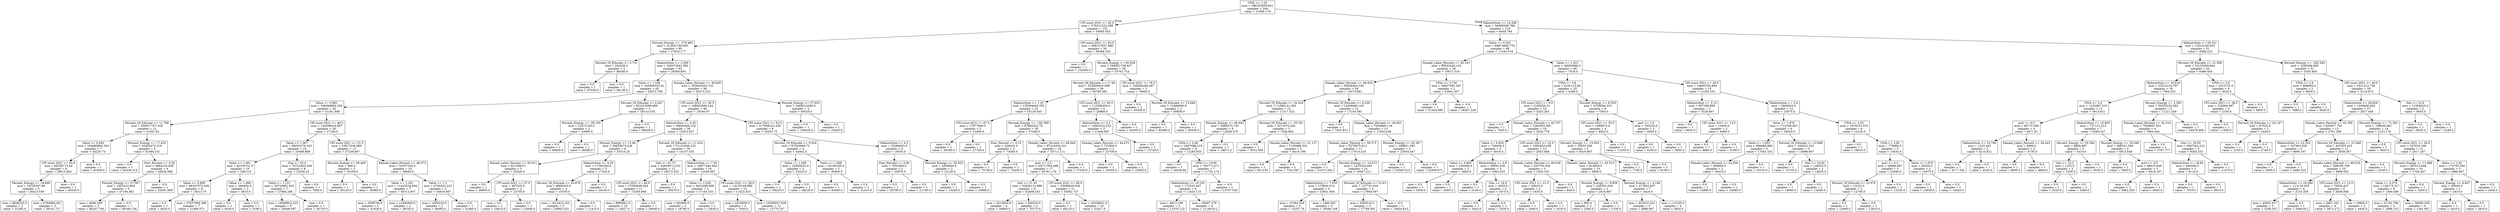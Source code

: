 digraph Tree {
node [shape=box] ;
0 [label="CPIA <= 1.25\nmse = 496353936.841\nsamples = 244\nvalue = 21890.179"] ;
1 [label="CPI score 2021 <= 62.5\nmse = 579221523.289\nsamples = 125\nvalue = 34685.455"] ;
0 -> 1 [labeldistance=2.5, labelangle=45, headlabel="True"] ;
2 [label="Percent_Energy <= -279.483\nmse = 412031780.665\nsamples = 95\nvalue = 27833.177"] ;
1 -> 2 ;
3 [label="Percent_Of_Educate <= 5.721\nmse = 202500.0\nsamples = 2\nvalue = 86580.0"] ;
2 -> 3 ;
4 [label="mse = 0.0\nsamples = 1\nvalue = 87030.0"] ;
3 -> 4 ;
5 [label="mse = 0.0\nsamples = 1\nvalue = 86130.0"] ;
3 -> 5 ;
6 [label="Malnutrition <= 3.296\nmse = 345073091.962\nsamples = 93\nvalue = 26569.805"] ;
2 -> 6 ;
7 [label="Value <= 1.168\nmse = 255065553.81\nsamples = 45\nvalue = 33072.708"] ;
6 -> 7 ;
8 [label="Value <= 0.982\nmse = 195066892.258\nsamples = 42\nvalue = 31281.949"] ;
7 -> 8 ;
9 [label="Percent_Of_Educate <= 11.786\nmse = 200517767.416\nsamples = 12\nvalue = 41501.82"] ;
8 -> 9 ;
10 [label="Value <= 0.945\nmse = 184080802.363\nsamples = 7\nvalue = 34220.74"] ;
9 -> 10 ;
11 [label="CPI score 2021 <= 50.0\nmse = 66326715.64\nsamples = 6\nvalue = 29615.864"] ;
10 -> 11 ;
12 [label="Percent_Energy <= 18.848\nmse = 18120287.86\nsamples = 5\nvalue = 26415.036"] ;
11 -> 12 ;
13 [label="mse = 6838225.0\nsamples = 2\nvalue = 22295.0"] ;
12 -> 13 ;
14 [label="mse = 6780885.051\nsamples = 3\nvalue = 29161.727"] ;
12 -> 14 ;
15 [label="mse = 0.0\nsamples = 1\nvalue = 45620.0"] ;
11 -> 15 ;
16 [label="mse = 0.0\nsamples = 1\nvalue = 61850.0"] ;
10 -> 16 ;
17 [label="Percent_Energy <= 17.435\nmse = 45402075.319\nsamples = 5\nvalue = 51695.331"] ;
9 -> 17 ;
18 [label="mse = 0.0\nsamples = 1\nvalue = 64330.314"] ;
17 -> 18 ;
19 [label="Poor_Percent <= 0.35\nmse = 6864220.636\nsamples = 4\nvalue = 48536.586"] ;
17 -> 19 ;
20 [label="Percent_Energy <= 57.587\nmse = 1951610.804\nsamples = 3\nvalue = 47194.881"] ;
19 -> 20 ;
21 [label="mse = 4096.209\nsamples = 2\nvalue = 46207.744"] ;
20 -> 21 ;
22 [label="mse = -0.0\nsamples = 1\nvalue = 49169.156"] ;
20 -> 22 ;
23 [label="mse = -0.0\nsamples = 1\nvalue = 52561.699"] ;
19 -> 23 ;
24 [label="CPI score 2021 <= 46.5\nmse = 134396910.667\nsamples = 30\nvalue = 27194.0"] ;
8 -> 24 ;
25 [label="Value <= 1.067\nmse = 96055276.543\nsamples = 18\nvalue = 20498.889"] ;
24 -> 25 ;
26 [label="Value <= 1.061\nmse = 82330741.0\nsamples = 10\nvalue = 16613.0"] ;
25 -> 26 ;
27 [label="Value <= 0.999\nmse = 66347073.438\nsamples = 8\nvalue = 19313.75"] ;
26 -> 27 ;
28 [label="mse = 0.0\nsamples = 1\nvalue = 4020.0"] ;
27 -> 28 ;
29 [label="mse = 37637669.388\nsamples = 7\nvalue = 21498.571"] ;
27 -> 29 ;
30 [label="Value <= 1.066\nmse = 384400.0\nsamples = 2\nvalue = 5810.0"] ;
26 -> 30 ;
31 [label="mse = 0.0\nsamples = 1\nvalue = 6430.0"] ;
30 -> 31 ;
32 [label="mse = 0.0\nsamples = 1\nvalue = 5190.0"] ;
30 -> 32 ;
33 [label="Gini <= 33.4\nmse = 70741823.438\nsamples = 8\nvalue = 25356.25"] ;
25 -> 33 ;
34 [label="Value <= 1.151\nmse = 29720081.633\nsamples = 7\nvalue = 27884.286"] ;
33 -> 34 ;
35 [label="mse = 19389922.222\nsamples = 6\nvalue = 26406.667"] ;
34 -> 35 ;
36 [label="mse = 0.0\nsamples = 1\nvalue = 36750.0"] ;
34 -> 36 ;
37 [label="mse = 0.0\nsamples = 1\nvalue = 7660.0"] ;
33 -> 37 ;
38 [label="CPI score 2021 <= 51.5\nmse = 23817438.889\nsamples = 12\nvalue = 37236.667"] ;
24 -> 38 ;
39 [label="Percent_Energy <= 58.469\nmse = 400.0\nsamples = 2\nvalue = 30100.0"] ;
38 -> 39 ;
40 [label="mse = 0.0\nsamples = 1\nvalue = 30120.0"] ;
39 -> 40 ;
41 [label="mse = 0.0\nsamples = 1\nvalue = 30080.0"] ;
39 -> 41 ;
42 [label="Female_Labor_Percent <= 48.573\nmse = 16357164.0\nsamples = 10\nvalue = 38664.0"] ;
38 -> 42 ;
43 [label="Value <= 1.101\nmse = 11433334.694\nsamples = 7\nvalue = 40312.857"] ;
42 -> 43 ;
44 [label="mse = 3008704.0\nsamples = 5\nvalue = 41826.0"] ;
43 -> 44 ;
45 [label="mse = 12460900.0\nsamples = 2\nvalue = 36530.0"] ;
43 -> 45 ;
46 [label="Value <= 1.1\nmse = 6700422.222\nsamples = 3\nvalue = 34816.667"] ;
42 -> 46 ;
47 [label="mse = 1600225.0\nsamples = 2\nvalue = 36495.0"] ;
46 -> 47 ;
48 [label="mse = 0.0\nsamples = 1\nvalue = 31460.0"] ;
46 -> 48 ;
49 [label="Percent_Of_Educate <= 6.467\nmse = 421615088.889\nsamples = 3\nvalue = 58143.333"] ;
7 -> 49 ;
50 [label="Percent_Energy <= -29.165\nmse = 31472100.0\nsamples = 2\nvalue = 43990.0"] ;
49 -> 50 ;
51 [label="mse = 0.0\nsamples = 1\nvalue = 49600.0"] ;
50 -> 51 ;
52 [label="mse = 0.0\nsamples = 1\nvalue = 38380.0"] ;
50 -> 52 ;
53 [label="mse = 0.0\nsamples = 1\nvalue = 86450.0"] ;
49 -> 53 ;
54 [label="Female_Labor_Percent <= 49.628\nmse = 352643434.722\nsamples = 48\nvalue = 20473.333"] ;
6 -> 54 ;
55 [label="CPI score 2021 <= 50.5\nmse = 108002899.244\nsamples = 46\nvalue = 18340.87"] ;
54 -> 55 ;
56 [label="Malnutrition <= 4.45\nmse = 36942408.102\nsamples = 38\nvalue = 15453.947"] ;
55 -> 56 ;
57 [label="Percent_Energy <= 13.46\nmse = 28823673.438\nsamples = 8\nvalue = 20316.25"] ;
56 -> 57 ;
58 [label="Female_Labor_Percent <= 40.911\nmse = 6213800.0\nsamples = 3\nvalue = 25420.0"] ;
57 -> 58 ;
59 [label="mse = 0.0\nsamples = 1\nvalue = 28850.0"] ;
58 -> 59 ;
60 [label="CPI score 2021 <= 37.5\nmse = 497025.0\nsamples = 2\nvalue = 23705.0"] ;
58 -> 60 ;
61 [label="mse = 0.0\nsamples = 1\nvalue = 24410.0"] ;
60 -> 61 ;
62 [label="mse = 0.0\nsamples = 1\nvalue = 23000.0"] ;
60 -> 62 ;
63 [label="Malnutrition <= 4.25\nmse = 17383264.0\nsamples = 5\nvalue = 17254.0"] ;
57 -> 63 ;
64 [label="Percent_Of_Educate <= 20.676\nmse = 6868200.0\nsamples = 4\nvalue = 15530.0"] ;
63 -> 64 ;
65 [label="mse = 1613422.222\nsamples = 3\nvalue = 16903.333"] ;
64 -> 65 ;
66 [label="mse = 0.0\nsamples = 1\nvalue = 11410.0"] ;
64 -> 66 ;
67 [label="mse = 0.0\nsamples = 1\nvalue = 24150.0"] ;
63 -> 67 ;
68 [label="Percent_Of_Educate <= 11.024\nmse = 31121666.222\nsamples = 30\nvalue = 14157.333"] ;
56 -> 68 ;
69 [label="Gini <= 41.75\nmse = 42609572.222\nsamples = 12\nvalue = 16573.333"] ;
68 -> 69 ;
70 [label="CPI score 2021 <= 40.0\nmse = 27054408.264\nsamples = 11\nvalue = 15300.909"] ;
69 -> 70 ;
71 [label="mse = 8995961.0\nsamples = 10\nvalue = 13927.0"] ;
70 -> 71 ;
72 [label="mse = 0.0\nsamples = 1\nvalue = 29040.0"] ;
70 -> 72 ;
73 [label="mse = 0.0\nsamples = 1\nvalue = 30570.0"] ;
69 -> 73 ;
74 [label="Malnutrition <= 7.65\nmse = 16977444.444\nsamples = 18\nvalue = 12546.667"] ;
68 -> 74 ;
75 [label="Value <= 1.029\nmse = 5622488.889\nsamples = 3\nvalue = 17163.333"] ;
74 -> 75 ;
76 [label="mse = 592900.0\nsamples = 2\nvalue = 18780.0"] ;
75 -> 76 ;
77 [label="mse = 0.0\nsamples = 1\nvalue = 13930.0"] ;
75 -> 77 ;
78 [label="CPI score 2021 <= 29.0\nmse = 14133168.889\nsamples = 15\nvalue = 11623.333"] ;
74 -> 78 ;
79 [label="mse = 2510600.0\nsamples = 3\nvalue = 7000.0"] ;
78 -> 79 ;
80 [label="mse = 10359057.639\nsamples = 12\nvalue = 12779.167"] ;
78 -> 80 ;
81 [label="CPI score 2021 <= 53.5\nmse = 217909123.438\nsamples = 8\nvalue = 32053.75"] ;
55 -> 81 ;
82 [label="Percent_Of_Educate <= 5.024\nmse = 97593968.75\nsamples = 4\nvalue = 44562.5"] ;
81 -> 82 ;
83 [label="Value <= 1.069\nmse = 24950025.0\nsamples = 2\nvalue = 53225.0"] ;
82 -> 83 ;
84 [label="mse = 0.0\nsamples = 1\nvalue = 58220.0"] ;
83 -> 84 ;
85 [label="mse = 0.0\nsamples = 1\nvalue = 48230.0"] ;
83 -> 85 ;
86 [label="Value <= 1.066\nmse = 20160100.0\nsamples = 2\nvalue = 35900.0"] ;
82 -> 86 ;
87 [label="mse = 0.0\nsamples = 1\nvalue = 40390.0"] ;
86 -> 87 ;
88 [label="mse = 0.0\nsamples = 1\nvalue = 31410.0"] ;
86 -> 88 ;
89 [label="Malnutrition <= 6.3\nmse = 25286625.0\nsamples = 4\nvalue = 19545.0"] ;
81 -> 89 ;
90 [label="Poor_Percent <= 0.85\nmse = 7952400.0\nsamples = 2\nvalue = 23970.0"] ;
89 -> 90 ;
91 [label="mse = 0.0\nsamples = 1\nvalue = 26790.0"] ;
90 -> 91 ;
92 [label="mse = 0.0\nsamples = 1\nvalue = 21150.0"] ;
90 -> 92 ;
93 [label="Percent_Energy <= 26.923\nmse = 3459600.0\nsamples = 2\nvalue = 15120.0"] ;
89 -> 93 ;
94 [label="mse = 0.0\nsamples = 1\nvalue = 13260.0"] ;
93 -> 94 ;
95 [label="mse = 0.0\nsamples = 1\nvalue = 16980.0"] ;
93 -> 95 ;
96 [label="Percent_Energy <= 37.653\nmse = 3469210000.0\nsamples = 2\nvalue = 69520.0"] ;
54 -> 96 ;
97 [label="mse = 0.0\nsamples = 1\nvalue = 128420.0"] ;
96 -> 97 ;
98 [label="mse = 0.0\nsamples = 1\nvalue = 10620.0"] ;
96 -> 98 ;
99 [label="CPI score 2021 <= 63.5\nmse = 489127637.889\nsamples = 30\nvalue = 56384.333"] ;
1 -> 99 ;
100 [label="mse = 0.0\nsamples = 1\nvalue = 132440.0"] ;
99 -> 100 ;
101 [label="Percent_Energy <= 95.638\nmse = 299651738.407\nsamples = 29\nvalue = 53761.724"] ;
99 -> 101 ;
102 [label="Percent_Of_Educate <= 17.48\nmse = 235800003.698\nsamples = 26\nvalue = 50780.385"] ;
101 -> 102 ;
103 [label="Malnutrition <= 1.25\nmse = 135304649.793\nsamples = 22\nvalue = 55129.545"] ;
102 -> 103 ;
104 [label="CPI score 2021 <= 67.0\nmse = 17977600.0\nsamples = 2\nvalue = 31940.0"] ;
103 -> 104 ;
105 [label="mse = 0.0\nsamples = 1\nvalue = 36180.0"] ;
104 -> 105 ;
106 [label="mse = 0.0\nsamples = 1\nvalue = 27700.0"] ;
104 -> 106 ;
107 [label="Percent_Energy <= -162.599\nmse = 87884302.75\nsamples = 20\nvalue = 57448.5"] ;
103 -> 107 ;
108 [label="Poor_Percent <= 0.15\nmse = 429025.0\nsamples = 2\nvalue = 73085.0"] ;
107 -> 108 ;
109 [label="mse = 0.0\nsamples = 1\nvalue = 73740.0"] ;
108 -> 109 ;
110 [label="mse = 0.0\nsamples = 1\nvalue = 72430.0"] ;
108 -> 110 ;
111 [label="Female_Labor_Percent <= 48.944\nmse = 67416354.321\nsamples = 18\nvalue = 55711.111"] ;
107 -> 111 ;
112 [label="port <= 2.5\nmse = 50771304.498\nsamples = 17\nvalue = 56781.176"] ;
111 -> 112 ;
113 [label="Gini <= 31.95\nmse = 32656113.889\nsamples = 6\nvalue = 62498.333"] ;
112 -> 113 ;
114 [label="mse = 4515650.0\nsamples = 4\nvalue = 58660.0"] ;
113 -> 114 ;
115 [label="mse = 540225.0\nsamples = 2\nvalue = 70175.0"] ;
113 -> 115 ;
116 [label="CPI score 2021 <= 69.0\nmse = 33098928.926\nsamples = 11\nvalue = 53662.727"] ;
112 -> 116 ;
117 [label="mse = 0.0\nsamples = 1\nvalue = 66120.0"] ;
116 -> 117 ;
118 [label="mse = 19338621.0\nsamples = 10\nvalue = 52417.0"] ;
116 -> 118 ;
119 [label="mse = 0.0\nsamples = 1\nvalue = 37520.0"] ;
111 -> 119 ;
120 [label="CPI score 2021 <= 80.5\nmse = 112306050.0\nsamples = 4\nvalue = 26860.0"] ;
102 -> 120 ;
121 [label="Malnutrition <= 4.2\nmse = 14562022.222\nsamples = 3\nvalue = 21046.667"] ;
120 -> 121 ;
122 [label="Female_Labor_Percent <= 44.475\nmse = 722500.0\nsamples = 2\nvalue = 23700.0"] ;
121 -> 122 ;
123 [label="mse = 0.0\nsamples = 1\nvalue = 24550.0"] ;
122 -> 123 ;
124 [label="mse = 0.0\nsamples = 1\nvalue = 22850.0"] ;
122 -> 124 ;
125 [label="mse = 0.0\nsamples = 1\nvalue = 15740.0"] ;
121 -> 125 ;
126 [label="mse = 0.0\nsamples = 1\nvalue = 44300.0"] ;
120 -> 126 ;
127 [label="CPI score 2021 <= 78.5\nmse = 108384266.667\nsamples = 3\nvalue = 79600.0"] ;
101 -> 127 ;
128 [label="mse = 0.0\nsamples = 1\nvalue = 65500.0"] ;
127 -> 128 ;
129 [label="Percent_Of_Educate <= 15.686\nmse = 13468900.0\nsamples = 2\nvalue = 86650.0"] ;
127 -> 129 ;
130 [label="mse = 0.0\nsamples = 1\nvalue = 82980.0"] ;
129 -> 130 ;
131 [label="mse = 0.0\nsamples = 1\nvalue = 90320.0"] ;
129 -> 131 ;
132 [label="Malnutrition <= 14.266\nmse = 56689569.789\nsamples = 119\nvalue = 8449.764"] ;
0 -> 132 [labeldistance=2.5, labelangle=-45, headlabel="False"] ;
133 [label="Value <= 0.262\nmse = 69874804.776\nsamples = 68\nvalue = 11345.919"] ;
132 -> 133 ;
134 [label="Female_Labor_Percent <= 45.161\nmse = 80543426.153\nsamples = 28\nvalue = 16671.518"] ;
133 -> 134 ;
135 [label="Female_Labor_Percent <= 38.834\nmse = 20828493.335\nsamples = 26\nvalue = 14573.861"] ;
134 -> 135 ;
136 [label="Percent_Of_Educate <= 16.204\nmse = 11086141.393\nsamples = 12\nvalue = 11517.522"] ;
135 -> 136 ;
137 [label="Percent_Energy <= 48.043\nmse = 5694475.743\nsamples = 9\nvalue = 12928.475"] ;
136 -> 137 ;
138 [label="CPIA <= 3.08\nmse = 2687088.219\nsamples = 8\nvalue = 12285.635"] ;
137 -> 138 ;
139 [label="mse = 0.0\nsamples = 1\nvalue = 16026.86"] ;
138 -> 139 ;
140 [label="CPIA <= 3.636\nmse = 785771.671\nsamples = 7\nvalue = 11751.174"] ;
138 -> 140 ;
141 [label="Malnutrition <= 10.105\nmse = 172533.447\nsamples = 6\nvalue = 11425.115"] ;
140 -> 141 ;
142 [label="mse = 8813.109\nsamples = 2\nvalue = 11976.122"] ;
141 -> 142 ;
143 [label="mse = 26687.278\nsamples = 4\nvalue = 11149.612"] ;
141 -> 143 ;
144 [label="mse = -0.0\nsamples = 1\nvalue = 13707.526"] ;
140 -> 144 ;
145 [label="mse = -0.0\nsamples = 1\nvalue = 18071.2"] ;
137 -> 145 ;
146 [label="Percent_Of_Educate <= 16.781\nmse = 3371670.426\nsamples = 3\nvalue = 7284.662"] ;
136 -> 146 ;
147 [label="mse = 0.0\nsamples = 1\nvalue = 5015.589"] ;
146 -> 147 ;
148 [label="Female_Labor_Percent <= 31.127\nmse = 1195986.302\nsamples = 2\nvalue = 8419.199"] ;
146 -> 148 ;
149 [label="mse = 0.0\nsamples = 1\nvalue = 9512.81"] ;
148 -> 149 ;
150 [label="mse = 0.0\nsamples = 1\nvalue = 7325.587"] ;
148 -> 150 ;
151 [label="Percent_Of_Educate <= 6.426\nmse = 14309400.163\nsamples = 14\nvalue = 17193.581"] ;
135 -> 151 ;
152 [label="mse = 0.0\nsamples = 1\nvalue = 7455.831"] ;
151 -> 152 ;
153 [label="Female_Labor_Percent <= 44.601\nmse = 7554899.118\nsamples = 13\nvalue = 17942.638"] ;
151 -> 153 ;
154 [label="Female_Labor_Percent <= 39.372\nmse = 3276075.912\nsamples = 11\nvalue = 17013.219"] ;
153 -> 154 ;
155 [label="mse = 0.0\nsamples = 1\nvalue = 21473.293"] ;
154 -> 155 ;
156 [label="Percent_Energy <= 14.472\nmse = 1415534.594\nsamples = 10\nvalue = 16567.211"] ;
154 -> 156 ;
157 [label="Malnutrition <= 7.635\nmse = 179830.314\nsamples = 6\nvalue = 15651.954"] ;
156 -> 157 ;
158 [label="mse = 47364.536\nsamples = 3\nvalue = 15257.74"] ;
157 -> 158 ;
159 [label="mse = 1486.565\nsamples = 3\nvalue = 16046.168"] ;
157 -> 159 ;
160 [label="Percent_Of_Educate <= 15.43\nmse = 127731.016\nsamples = 4\nvalue = 17940.097"] ;
156 -> 160 ;
161 [label="mse = 52650.611\nsamples = 3\nvalue = 17768.591"] ;
160 -> 161 ;
162 [label="mse = -0.0\nsamples = 1\nvalue = 18454.615"] ;
160 -> 162 ;
163 [label="Percent_Energy <= 65.367\nmse = 206821.095\nsamples = 2\nvalue = 23054.447"] ;
153 -> 163 ;
164 [label="mse = 0.0\nsamples = 1\nvalue = 23509.223"] ;
163 -> 164 ;
165 [label="mse = 0.0\nsamples = 1\nvalue = 22599.671"] ;
163 -> 165 ;
166 [label="CPIA <= 3.728\nmse = 56007691.367\nsamples = 2\nvalue = 43941.057"] ;
134 -> 166 ;
167 [label="mse = 0.0\nsamples = 1\nvalue = 51424.885"] ;
166 -> 167 ;
168 [label="mse = -0.0\nsamples = 1\nvalue = 36457.228"] ;
166 -> 168 ;
169 [label="Value <= 1.015\nmse = 28655986.0\nsamples = 40\nvalue = 7618.0"] ;
133 -> 169 ;
170 [label="CPIA <= 3.8\nmse = 6191115.84\nsamples = 25\nvalue = 4289.6"] ;
169 -> 170 ;
171 [label="CPI score 2021 <= 9.5\nmse = 2185056.51\nsamples = 19\nvalue = 3255.263"] ;
170 -> 171 ;
172 [label="mse = 0.0\nsamples = 1\nvalue = 7260.0"] ;
171 -> 172 ;
173 [label="Female_Labor_Percent <= 43.757\nmse = 1365953.395\nsamples = 18\nvalue = 3032.778"] ;
171 -> 173 ;
174 [label="Value <= 0.834\nmse = 759056.0\nsamples = 5\nvalue = 4018.0"] ;
173 -> 174 ;
175 [label="Value <= 0.805\nmse = 250000.0\nsamples = 2\nvalue = 5000.0"] ;
174 -> 175 ;
176 [label="mse = 0.0\nsamples = 1\nvalue = 5500.0"] ;
175 -> 176 ;
177 [label="mse = 0.0\nsamples = 1\nvalue = 4500.0"] ;
175 -> 177 ;
178 [label="Malnutrition <= 4.8\nmse = 26955.556\nsamples = 3\nvalue = 3363.333"] ;
174 -> 178 ;
179 [label="mse = 0.0\nsamples = 1\nvalue = 3140.0"] ;
178 -> 179 ;
180 [label="Gini <= 18.8\nmse = 3025.0\nsamples = 2\nvalue = 3475.0"] ;
178 -> 180 ;
181 [label="mse = 0.0\nsamples = 1\nvalue = 3420.0"] ;
180 -> 181 ;
182 [label="mse = 0.0\nsamples = 1\nvalue = 3530.0"] ;
180 -> 182 ;
183 [label="CPI score 2021 <= 22.5\nmse = 1082454.438\nsamples = 13\nvalue = 2653.846"] ;
173 -> 183 ;
184 [label="Female_Labor_Percent <= 49.638\nmse = 253755.556\nsamples = 3\nvalue = 1503.333"] ;
183 -> 184 ;
185 [label="CPI score 2021 <= 21.5\nmse = 50625.0\nsamples = 2\nvalue = 1835.0"] ;
184 -> 185 ;
186 [label="mse = 0.0\nsamples = 1\nvalue = 2060.0"] ;
185 -> 186 ;
187 [label="mse = 0.0\nsamples = 1\nvalue = 1610.0"] ;
185 -> 187 ;
188 [label="mse = 0.0\nsamples = 1\nvalue = 840.0"] ;
184 -> 188 ;
189 [label="Female_Labor_Percent <= 45.513\nmse = 814829.0\nsamples = 10\nvalue = 2999.0"] ;
183 -> 189 ;
190 [label="Percent_Energy <= 9.859\nmse = 236355.556\nsamples = 3\nvalue = 2016.667"] ;
189 -> 190 ;
191 [label="mse = 900.0\nsamples = 2\nvalue = 2360.0"] ;
190 -> 191 ;
192 [label="mse = 0.0\nsamples = 1\nvalue = 1330.0"] ;
190 -> 192 ;
193 [label="Percent_Energy <= 4.146\nmse = 471942.857\nsamples = 7\nvalue = 3420.0"] ;
189 -> 193 ;
194 [label="mse = 452622.222\nsamples = 3\nvalue = 2886.667"] ;
193 -> 194 ;
195 [label="mse = 113100.0\nsamples = 4\nvalue = 3820.0"] ;
193 -> 195 ;
196 [label="Percent_Energy <= 8.339\nmse = 4760858.333\nsamples = 6\nvalue = 7565.0"] ;
170 -> 196 ;
197 [label="CPI score 2021 <= 53.5\nmse = 1986875.0\nsamples = 4\nvalue = 8825.0"] ;
196 -> 197 ;
198 [label="Percent_Energy <= -15.093\nmse = 35555.556\nsamples = 3\nvalue = 8016.667"] ;
197 -> 198 ;
199 [label="mse = 0.0\nsamples = 1\nvalue = 7750.0"] ;
198 -> 199 ;
200 [label="mse = 0.0\nsamples = 2\nvalue = 8150.0"] ;
198 -> 200 ;
201 [label="mse = 0.0\nsamples = 1\nvalue = 11250.0"] ;
197 -> 201 ;
202 [label="port <= 1.0\nmse = 783225.0\nsamples = 2\nvalue = 5045.0"] ;
196 -> 202 ;
203 [label="mse = 0.0\nsamples = 1\nvalue = 4160.0"] ;
202 -> 203 ;
204 [label="mse = 0.0\nsamples = 1\nvalue = 5930.0"] ;
202 -> 204 ;
205 [label="CPI score 2021 <= 28.5\nmse = 16860784.889\nsamples = 15\nvalue = 13165.333"] ;
169 -> 205 ;
206 [label="Malnutrition <= 5.15\nmse = 607288.889\nsamples = 3\nvalue = 5526.667"] ;
205 -> 206 ;
207 [label="mse = 0.0\nsamples = 1\nvalue = 6620.0"] ;
206 -> 207 ;
208 [label="CPI score 2021 <= 13.5\nmse = 14400.0\nsamples = 2\nvalue = 4980.0"] ;
206 -> 208 ;
209 [label="mse = 0.0\nsamples = 1\nvalue = 4860.0"] ;
208 -> 209 ;
210 [label="mse = 0.0\nsamples = 1\nvalue = 5100.0"] ;
208 -> 210 ;
211 [label="Malnutrition <= 3.4\nmse = 2690025.0\nsamples = 12\nvalue = 15075.0"] ;
205 -> 211 ;
212 [label="Value <= 1.076\nmse = 1714766.667\nsamples = 6\nvalue = 16020.0"] ;
211 -> 212 ;
213 [label="Value <= 1.053\nmse = 989488.889\nsamples = 3\nvalue = 17043.333"] ;
212 -> 213 ;
214 [label="Female_Labor_Percent <= 24.656\nmse = 280900.0\nsamples = 2\nvalue = 16410.0"] ;
213 -> 214 ;
215 [label="mse = 0.0\nsamples = 1\nvalue = 15880.0"] ;
214 -> 215 ;
216 [label="mse = 0.0\nsamples = 1\nvalue = 16940.0"] ;
214 -> 216 ;
217 [label="mse = 0.0\nsamples = 1\nvalue = 18310.0"] ;
213 -> 217 ;
218 [label="Percent_Of_Educate <= 10.988\nmse = 345622.222\nsamples = 3\nvalue = 14996.667"] ;
212 -> 218 ;
219 [label="mse = 0.0\nsamples = 1\nvalue = 15720.0"] ;
218 -> 219 ;
220 [label="Gini <= 16.05\nmse = 126025.0\nsamples = 2\nvalue = 14635.0"] ;
218 -> 220 ;
221 [label="mse = 0.0\nsamples = 1\nvalue = 14990.0"] ;
220 -> 221 ;
222 [label="mse = 0.0\nsamples = 1\nvalue = 14280.0"] ;
220 -> 222 ;
223 [label="CPIA <= 3.55\nmse = 1879233.333\nsamples = 6\nvalue = 14130.0"] ;
211 -> 223 ;
224 [label="mse = 0.0\nsamples = 1\nvalue = 16610.0"] ;
223 -> 224 ;
225 [label="CPIA <= 3.95\nmse = 778984.0\nsamples = 5\nvalue = 13634.0"] ;
223 -> 225 ;
226 [label="port <= 0.5\nmse = 50866.667\nsamples = 3\nvalue = 12940.0"] ;
225 -> 226 ;
227 [label="Percent_Of_Educate <= 10.074\nmse = 13225.0\nsamples = 2\nvalue = 12795.0"] ;
226 -> 227 ;
228 [label="mse = 0.0\nsamples = 1\nvalue = 12680.0"] ;
227 -> 228 ;
229 [label="mse = 0.0\nsamples = 1\nvalue = 12910.0"] ;
227 -> 229 ;
230 [label="mse = 0.0\nsamples = 1\nvalue = 13230.0"] ;
226 -> 230 ;
231 [label="Value <= 1.076\nmse = 65025.0\nsamples = 2\nvalue = 14675.0"] ;
225 -> 231 ;
232 [label="mse = 0.0\nsamples = 1\nvalue = 14930.0"] ;
231 -> 232 ;
233 [label="mse = 0.0\nsamples = 1\nvalue = 14420.0"] ;
231 -> 233 ;
234 [label="Malnutrition <= 20.321\nmse = 13014140.932\nsamples = 51\nvalue = 4588.223"] ;
132 -> 234 ;
235 [label="Percent_Of_Educate <= 21.399\nmse = 22153309.844\nsamples = 20\nvalue = 6498.404"] ;
234 -> 235 ;
236 [label="Malnutrition <= 16.618\nmse = 23312216.797\nsamples = 16\nvalue = 7364.255"] ;
235 -> 236 ;
237 [label="CPIA <= 3.4\nmse = 1235687.515\nsamples = 11\nvalue = 5615.621"] ;
236 -> 237 ;
238 [label="port <= 0.5\nmse = 69773.586\nsamples = 4\nvalue = 4471.81"] ;
237 -> 238 ;
239 [label="Malnutrition <= 14.766\nmse = 1323.445\nsamples = 2\nvalue = 4213.621"] ;
238 -> 239 ;
240 [label="mse = 0.0\nsamples = 1\nvalue = 4177.242"] ;
239 -> 240 ;
241 [label="mse = 0.0\nsamples = 1\nvalue = 4250.0"] ;
239 -> 241 ;
242 [label="Female_Labor_Percent <= 26.443\nmse = 4900.0\nsamples = 2\nvalue = 4730.0"] ;
238 -> 242 ;
243 [label="mse = 0.0\nsamples = 1\nvalue = 4800.0"] ;
242 -> 243 ;
244 [label="mse = 0.0\nsamples = 1\nvalue = 4660.0"] ;
242 -> 244 ;
245 [label="Malnutrition <= 15.903\nmse = 727121.513\nsamples = 7\nvalue = 6269.227"] ;
237 -> 245 ;
246 [label="Percent_Energy <= 35.394\nmse = 6866.667\nsamples = 3\nvalue = 5410.0"] ;
245 -> 246 ;
247 [label="Gini <= 16.2\nmse = 1225.0\nsamples = 2\nvalue = 5355.0"] ;
246 -> 247 ;
248 [label="mse = 0.0\nsamples = 1\nvalue = 5320.0"] ;
247 -> 248 ;
249 [label="mse = 0.0\nsamples = 1\nvalue = 5390.0"] ;
247 -> 249 ;
250 [label="mse = 0.0\nsamples = 1\nvalue = 5520.0"] ;
246 -> 250 ;
251 [label="Percent_Energy <= 16.346\nmse = 298331.556\nsamples = 4\nvalue = 6913.648"] ;
245 -> 251 ;
252 [label="mse = 0.0\nsamples = 1\nvalue = 7800.0"] ;
251 -> 252 ;
253 [label="port <= 4.5\nmse = 48610.649\nsamples = 3\nvalue = 6618.197"] ;
251 -> 253 ;
254 [label="mse = 0.0\nsamples = 2\nvalue = 6462.295"] ;
253 -> 254 ;
255 [label="mse = 0.0\nsamples = 1\nvalue = 6930.0"] ;
253 -> 255 ;
256 [label="Percent_Energy <= 2.305\nmse = 50354235.282\nsamples = 5\nvalue = 11211.249"] ;
236 -> 256 ;
257 [label="Female_Labor_Percent <= 42.214\nmse = 7936837.951\nsamples = 4\nvalue = 7894.444"] ;
256 -> 257 ;
258 [label="mse = 0.0\nsamples = 1\nvalue = 3787.777"] ;
257 -> 258 ;
259 [label="Gini <= 16.95\nmse = 3087022.222\nsamples = 3\nvalue = 9263.333"] ;
257 -> 259 ;
260 [label="Malnutrition <= 18.65\nmse = 640000.0\nsamples = 2\nvalue = 8110.0"] ;
259 -> 260 ;
261 [label="mse = 0.0\nsamples = 1\nvalue = 7310.0"] ;
260 -> 261 ;
262 [label="mse = 0.0\nsamples = 1\nvalue = 8910.0"] ;
260 -> 262 ;
263 [label="mse = 0.0\nsamples = 1\nvalue = 11570.0"] ;
259 -> 263 ;
264 [label="mse = 0.0\nsamples = 1\nvalue = 24478.466"] ;
256 -> 264 ;
265 [label="CPIA <= 3.8\nmse = 2523725.0\nsamples = 4\nvalue = 3035.0"] ;
235 -> 265 ;
266 [label="CPI score 2021 <= 38.5\nmse = 232066.667\nsamples = 3\nvalue = 2150.0"] ;
265 -> 266 ;
267 [label="mse = 0.0\nsamples = 1\nvalue = 1560.0"] ;
266 -> 267 ;
268 [label="Percent_Of_Educate <= 25.147\nmse = 87025.0\nsamples = 2\nvalue = 2445.0"] ;
266 -> 268 ;
269 [label="mse = 0.0\nsamples = 1\nvalue = 2150.0"] ;
268 -> 269 ;
270 [label="mse = 0.0\nsamples = 1\nvalue = 2740.0"] ;
268 -> 270 ;
271 [label="mse = 0.0\nsamples = 1\nvalue = 5690.0"] ;
265 -> 271 ;
272 [label="Percent_Energy <= -292.594\nmse = 3245098.865\nsamples = 31\nvalue = 3355.849"] ;
234 -> 272 ;
273 [label="CPIA <= 2.9\nmse = 688900.0\nsamples = 2\nvalue = 6850.0"] ;
272 -> 273 ;
274 [label="mse = 0.0\nsamples = 1\nvalue = 7680.0"] ;
273 -> 274 ;
275 [label="mse = 0.0\nsamples = 1\nvalue = 6020.0"] ;
273 -> 275 ;
276 [label="CPI score 2021 <= 40.0\nmse = 2521312.759\nsamples = 29\nvalue = 3114.873"] ;
272 -> 276 ;
277 [label="Malnutrition <= 26.826\nmse = 1339946.628\nsamples = 27\nvalue = 2927.456"] ;
276 -> 277 ;
278 [label="Female_Labor_Percent <= 42.356\nmse = 635817.792\nsamples = 13\nvalue = 3761.296"] ;
277 -> 278 ;
279 [label="Malnutrition <= 22.352\nmse = 167963.426\nsamples = 2\nvalue = 4890.167"] ;
278 -> 279 ;
280 [label="mse = 0.0\nsamples = 1\nvalue = 5300.0"] ;
279 -> 280 ;
281 [label="mse = 0.0\nsamples = 1\nvalue = 4480.333"] ;
279 -> 281 ;
282 [label="Percent_Of_Educate <= 21.848\nmse = 447055.423\nsamples = 11\nvalue = 3556.047"] ;
278 -> 282 ;
283 [label="Female_Labor_Percent <= 46.018\nmse = 298336.798\nsamples = 10\nvalue = 3688.652"] ;
282 -> 283 ;
284 [label="Malnutrition <= 24.294\nmse = 113116.205\nsamples = 4\nvalue = 3133.358"] ;
283 -> 284 ;
285 [label="mse = 45652.917\nsamples = 3\nvalue = 3295.507"] ;
284 -> 285 ;
286 [label="mse = 0.0\nsamples = 1\nvalue = 2646.912"] ;
284 -> 286 ;
287 [label="CPI score 2021 <= 15.0\nmse = 79204.427\nsamples = 6\nvalue = 4058.848"] ;
283 -> 287 ;
288 [label="mse = 5691.342\nsamples = 4\nvalue = 3873.272"] ;
287 -> 288 ;
289 [label="mse = 19600.0\nsamples = 2\nvalue = 4430.0"] ;
287 -> 289 ;
290 [label="mse = 0.0\nsamples = 1\nvalue = 2230.0"] ;
282 -> 290 ;
291 [label="Percent_Energy <= -71.591\nmse = 748644.881\nsamples = 14\nvalue = 2153.176"] ;
277 -> 291 ;
292 [label="mse = 0.0\nsamples = 1\nvalue = 3920.0"] ;
291 -> 292 ;
293 [label="CPI score 2021 <= 36.0\nmse = 547633.346\nsamples = 13\nvalue = 2017.267"] ;
291 -> 293 ;
294 [label="Percent_Energy <= 11.988\nmse = 363212.648\nsamples = 10\nvalue = 1756.447"] ;
293 -> 294 ;
295 [label="Value <= 0.574\nmse = 128174.317\nsamples = 9\nvalue = 1590.496"] ;
294 -> 295 ;
296 [label="mse = 31162.786\nsamples = 3\nvalue = 1988.155"] ;
295 -> 296 ;
297 [label="mse = 58080.556\nsamples = 6\nvalue = 1391.667"] ;
295 -> 297 ;
298 [label="mse = 0.0\nsamples = 1\nvalue = 3250.0"] ;
294 -> 298 ;
299 [label="Value <= 1.03\nmse = 179755.556\nsamples = 3\nvalue = 2886.667"] ;
293 -> 299 ;
300 [label="Percent_Energy <= 8.607\nmse = 40000.0\nsamples = 2\nvalue = 2610.0"] ;
299 -> 300 ;
301 [label="mse = 0.0\nsamples = 1\nvalue = 2410.0"] ;
300 -> 301 ;
302 [label="mse = 0.0\nsamples = 1\nvalue = 2810.0"] ;
300 -> 302 ;
303 [label="mse = 0.0\nsamples = 1\nvalue = 3440.0"] ;
299 -> 303 ;
304 [label="Gini <= 23.6\nmse = 11594025.0\nsamples = 2\nvalue = 5645.0"] ;
276 -> 304 ;
305 [label="mse = 0.0\nsamples = 1\nvalue = 9050.0"] ;
304 -> 305 ;
306 [label="mse = 0.0\nsamples = 1\nvalue = 2240.0"] ;
304 -> 306 ;
}
